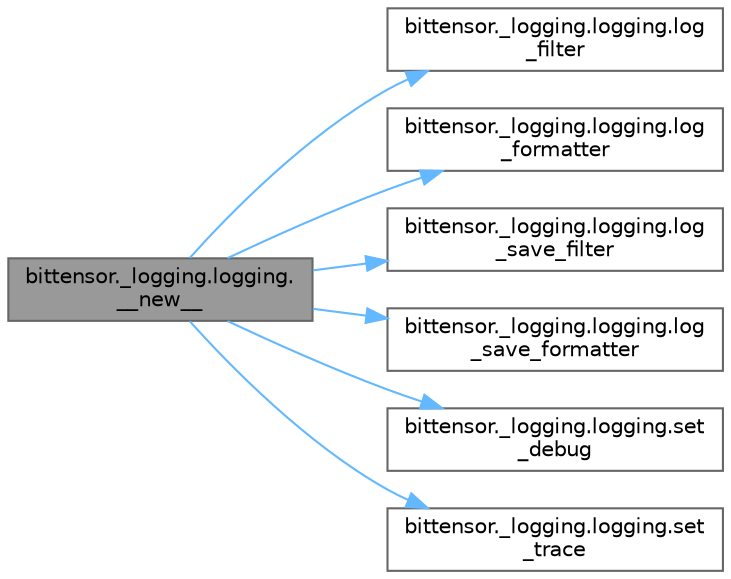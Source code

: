 digraph "bittensor._logging.logging.__new__"
{
 // LATEX_PDF_SIZE
  bgcolor="transparent";
  edge [fontname=Helvetica,fontsize=10,labelfontname=Helvetica,labelfontsize=10];
  node [fontname=Helvetica,fontsize=10,shape=box,height=0.2,width=0.4];
  rankdir="LR";
  Node1 [label="bittensor._logging.logging.\l__new__",height=0.2,width=0.4,color="gray40", fillcolor="grey60", style="filled", fontcolor="black",tooltip=" "];
  Node1 -> Node2 [color="steelblue1",style="solid"];
  Node2 [label="bittensor._logging.logging.log\l_filter",height=0.2,width=0.4,color="grey40", fillcolor="white", style="filled",URL="$classbittensor_1_1__logging_1_1logging.html#aadf0cb47f3aa973fc61da41a9c430a9a",tooltip=" "];
  Node1 -> Node3 [color="steelblue1",style="solid"];
  Node3 [label="bittensor._logging.logging.log\l_formatter",height=0.2,width=0.4,color="grey40", fillcolor="white", style="filled",URL="$classbittensor_1_1__logging_1_1logging.html#a9bbaaa7af91c6bd82c3071f2360fa856",tooltip=" "];
  Node1 -> Node4 [color="steelblue1",style="solid"];
  Node4 [label="bittensor._logging.logging.log\l_save_filter",height=0.2,width=0.4,color="grey40", fillcolor="white", style="filled",URL="$classbittensor_1_1__logging_1_1logging.html#ad02edaf38a0486123913fd2150856976",tooltip=" "];
  Node1 -> Node5 [color="steelblue1",style="solid"];
  Node5 [label="bittensor._logging.logging.log\l_save_formatter",height=0.2,width=0.4,color="grey40", fillcolor="white", style="filled",URL="$classbittensor_1_1__logging_1_1logging.html#a07c20365564888060e9dd1a58be16528",tooltip=" "];
  Node1 -> Node6 [color="steelblue1",style="solid"];
  Node6 [label="bittensor._logging.logging.set\l_debug",height=0.2,width=0.4,color="grey40", fillcolor="white", style="filled",URL="$classbittensor_1_1__logging_1_1logging.html#abf0e1a127d746978fca5a95bd9c59255",tooltip=" "];
  Node1 -> Node7 [color="steelblue1",style="solid"];
  Node7 [label="bittensor._logging.logging.set\l_trace",height=0.2,width=0.4,color="grey40", fillcolor="white", style="filled",URL="$classbittensor_1_1__logging_1_1logging.html#aaf642e633c12a2ab90f38e05e3a7ef5c",tooltip=" "];
}
